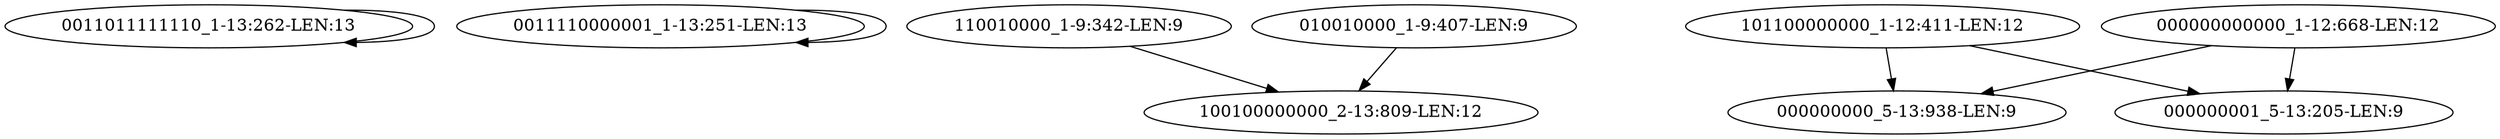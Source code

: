digraph G {
    "0011011111110_1-13:262-LEN:13" -> "0011011111110_1-13:262-LEN:13";
    "0011110000001_1-13:251-LEN:13" -> "0011110000001_1-13:251-LEN:13";
    "110010000_1-9:342-LEN:9" -> "100100000000_2-13:809-LEN:12";
    "101100000000_1-12:411-LEN:12" -> "000000000_5-13:938-LEN:9";
    "101100000000_1-12:411-LEN:12" -> "000000001_5-13:205-LEN:9";
    "010010000_1-9:407-LEN:9" -> "100100000000_2-13:809-LEN:12";
    "000000000000_1-12:668-LEN:12" -> "000000000_5-13:938-LEN:9";
    "000000000000_1-12:668-LEN:12" -> "000000001_5-13:205-LEN:9";
}
